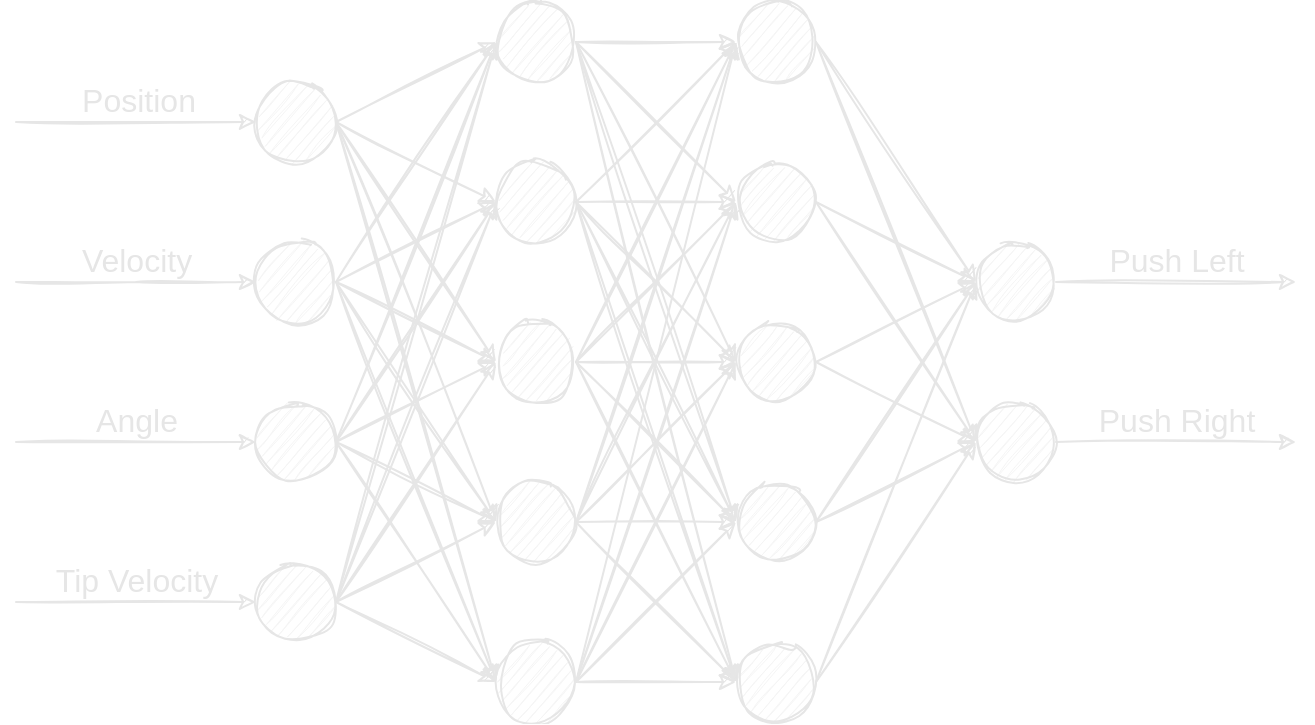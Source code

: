 <mxfile version="19.0.3" type="device"><diagram id="-O2YmemmvLklcGpGhLtQ" name="Seite-1"><mxGraphModel dx="1178" dy="700" grid="1" gridSize="10" guides="1" tooltips="1" connect="1" arrows="1" fold="1" page="1" pageScale="1" pageWidth="827" pageHeight="1169" math="0" shadow="0"><root><mxCell id="0"/><mxCell id="1" parent="0"/><mxCell id="XwTiW0DD421_kTP4LVs3-29" style="rounded=0;orthogonalLoop=1;jettySize=auto;html=1;exitX=1;exitY=0.5;exitDx=0;exitDy=0;entryX=0;entryY=0.5;entryDx=0;entryDy=0;fontSize=16;horizontal=1;labelBackgroundColor=none;fontColor=#E6E6E6;fillColor=#f5f5f5;strokeColor=#E6E6E6;sketch=1;" edge="1" parent="1" source="XwTiW0DD421_kTP4LVs3-1" target="XwTiW0DD421_kTP4LVs3-17"><mxGeometry relative="1" as="geometry"/></mxCell><mxCell id="XwTiW0DD421_kTP4LVs3-30" style="edgeStyle=none;rounded=0;orthogonalLoop=1;jettySize=auto;html=1;exitX=1;exitY=0.5;exitDx=0;exitDy=0;entryX=0;entryY=0.5;entryDx=0;entryDy=0;fontSize=16;horizontal=1;labelBackgroundColor=none;fontColor=#E6E6E6;fillColor=#f5f5f5;strokeColor=#E6E6E6;sketch=1;" edge="1" parent="1" source="XwTiW0DD421_kTP4LVs3-1" target="XwTiW0DD421_kTP4LVs3-18"><mxGeometry relative="1" as="geometry"/></mxCell><mxCell id="XwTiW0DD421_kTP4LVs3-31" style="edgeStyle=none;rounded=0;orthogonalLoop=1;jettySize=auto;html=1;exitX=1;exitY=0.5;exitDx=0;exitDy=0;entryX=0;entryY=0.5;entryDx=0;entryDy=0;fontSize=16;horizontal=1;labelBackgroundColor=none;fontColor=#E6E6E6;fillColor=#f5f5f5;strokeColor=#E6E6E6;sketch=1;" edge="1" parent="1" source="XwTiW0DD421_kTP4LVs3-1" target="XwTiW0DD421_kTP4LVs3-19"><mxGeometry relative="1" as="geometry"/></mxCell><mxCell id="XwTiW0DD421_kTP4LVs3-33" style="edgeStyle=none;rounded=0;orthogonalLoop=1;jettySize=auto;html=1;exitX=1;exitY=0.5;exitDx=0;exitDy=0;entryX=0;entryY=0.5;entryDx=0;entryDy=0;fontSize=16;horizontal=1;labelBackgroundColor=none;fontColor=#E6E6E6;fillColor=#f5f5f5;strokeColor=#E6E6E6;sketch=1;" edge="1" parent="1" source="XwTiW0DD421_kTP4LVs3-1" target="XwTiW0DD421_kTP4LVs3-20"><mxGeometry relative="1" as="geometry"/></mxCell><mxCell id="XwTiW0DD421_kTP4LVs3-34" style="edgeStyle=none;rounded=0;orthogonalLoop=1;jettySize=auto;html=1;exitX=1;exitY=0.5;exitDx=0;exitDy=0;entryX=0;entryY=0.5;entryDx=0;entryDy=0;fontSize=16;horizontal=1;labelBackgroundColor=none;fontColor=#E6E6E6;fillColor=#f5f5f5;strokeColor=#E6E6E6;sketch=1;" edge="1" parent="1" source="XwTiW0DD421_kTP4LVs3-1" target="XwTiW0DD421_kTP4LVs3-21"><mxGeometry relative="1" as="geometry"/></mxCell><mxCell id="XwTiW0DD421_kTP4LVs3-1" value="" style="ellipse;whiteSpace=wrap;html=1;fontSize=16;horizontal=1;labelBackgroundColor=none;fontColor=#333333;fillColor=#f5f5f5;strokeColor=#E6E6E6;sketch=1;" vertex="1" parent="1"><mxGeometry x="160" y="420" width="40" height="40" as="geometry"/></mxCell><mxCell id="XwTiW0DD421_kTP4LVs3-35" style="edgeStyle=none;rounded=0;orthogonalLoop=1;jettySize=auto;html=1;exitX=1;exitY=0.5;exitDx=0;exitDy=0;entryX=0;entryY=0.5;entryDx=0;entryDy=0;fontSize=16;horizontal=1;labelBackgroundColor=none;fontColor=#E6E6E6;fillColor=#f5f5f5;strokeColor=#E6E6E6;sketch=1;" edge="1" parent="1" source="XwTiW0DD421_kTP4LVs3-2" target="XwTiW0DD421_kTP4LVs3-17"><mxGeometry relative="1" as="geometry"/></mxCell><mxCell id="XwTiW0DD421_kTP4LVs3-36" style="edgeStyle=none;rounded=0;orthogonalLoop=1;jettySize=auto;html=1;exitX=1;exitY=0.5;exitDx=0;exitDy=0;entryX=0;entryY=0.5;entryDx=0;entryDy=0;fontSize=16;horizontal=1;labelBackgroundColor=none;fontColor=#E6E6E6;fillColor=#f5f5f5;strokeColor=#E6E6E6;sketch=1;" edge="1" parent="1" source="XwTiW0DD421_kTP4LVs3-2" target="XwTiW0DD421_kTP4LVs3-18"><mxGeometry relative="1" as="geometry"/></mxCell><mxCell id="XwTiW0DD421_kTP4LVs3-37" style="edgeStyle=none;rounded=0;orthogonalLoop=1;jettySize=auto;html=1;exitX=1;exitY=0.5;exitDx=0;exitDy=0;entryX=0;entryY=0.5;entryDx=0;entryDy=0;fontSize=16;horizontal=1;labelBackgroundColor=none;fontColor=#E6E6E6;fillColor=#f5f5f5;strokeColor=#E6E6E6;sketch=1;" edge="1" parent="1" source="XwTiW0DD421_kTP4LVs3-2" target="XwTiW0DD421_kTP4LVs3-19"><mxGeometry relative="1" as="geometry"/></mxCell><mxCell id="XwTiW0DD421_kTP4LVs3-38" style="edgeStyle=none;rounded=0;orthogonalLoop=1;jettySize=auto;html=1;exitX=1;exitY=0.5;exitDx=0;exitDy=0;entryX=0;entryY=0.5;entryDx=0;entryDy=0;fontSize=16;horizontal=1;labelBackgroundColor=none;fontColor=#E6E6E6;fillColor=#f5f5f5;strokeColor=#E6E6E6;sketch=1;" edge="1" parent="1" source="XwTiW0DD421_kTP4LVs3-2" target="XwTiW0DD421_kTP4LVs3-20"><mxGeometry relative="1" as="geometry"/></mxCell><mxCell id="XwTiW0DD421_kTP4LVs3-39" style="edgeStyle=none;rounded=0;orthogonalLoop=1;jettySize=auto;html=1;exitX=1;exitY=0.5;exitDx=0;exitDy=0;entryX=0;entryY=0.5;entryDx=0;entryDy=0;fontSize=16;horizontal=1;labelBackgroundColor=none;fontColor=#E6E6E6;fillColor=#f5f5f5;strokeColor=#E6E6E6;sketch=1;" edge="1" parent="1" source="XwTiW0DD421_kTP4LVs3-2" target="XwTiW0DD421_kTP4LVs3-21"><mxGeometry relative="1" as="geometry"/></mxCell><mxCell id="XwTiW0DD421_kTP4LVs3-2" value="" style="ellipse;whiteSpace=wrap;html=1;fontSize=16;horizontal=1;labelBackgroundColor=none;fontColor=#333333;fillColor=#f5f5f5;strokeColor=#E6E6E6;sketch=1;" vertex="1" parent="1"><mxGeometry x="160" y="500" width="40" height="40" as="geometry"/></mxCell><mxCell id="XwTiW0DD421_kTP4LVs3-40" style="edgeStyle=none;rounded=0;orthogonalLoop=1;jettySize=auto;html=1;exitX=1;exitY=0.5;exitDx=0;exitDy=0;entryX=0;entryY=0.5;entryDx=0;entryDy=0;fontSize=16;horizontal=1;labelBackgroundColor=none;fontColor=#E6E6E6;fillColor=#f5f5f5;strokeColor=#E6E6E6;sketch=1;" edge="1" parent="1" source="XwTiW0DD421_kTP4LVs3-3" target="XwTiW0DD421_kTP4LVs3-21"><mxGeometry relative="1" as="geometry"/></mxCell><mxCell id="XwTiW0DD421_kTP4LVs3-41" style="edgeStyle=none;rounded=0;orthogonalLoop=1;jettySize=auto;html=1;exitX=1;exitY=0.5;exitDx=0;exitDy=0;entryX=0;entryY=0.5;entryDx=0;entryDy=0;fontSize=16;horizontal=1;labelBackgroundColor=none;fontColor=#E6E6E6;fillColor=#f5f5f5;strokeColor=#E6E6E6;sketch=1;" edge="1" parent="1" source="XwTiW0DD421_kTP4LVs3-3" target="XwTiW0DD421_kTP4LVs3-20"><mxGeometry relative="1" as="geometry"/></mxCell><mxCell id="XwTiW0DD421_kTP4LVs3-42" style="edgeStyle=none;rounded=0;orthogonalLoop=1;jettySize=auto;html=1;exitX=1;exitY=0.5;exitDx=0;exitDy=0;entryX=0;entryY=0.5;entryDx=0;entryDy=0;fontSize=16;horizontal=1;labelBackgroundColor=none;fontColor=#E6E6E6;fillColor=#f5f5f5;strokeColor=#E6E6E6;sketch=1;" edge="1" parent="1" source="XwTiW0DD421_kTP4LVs3-3" target="XwTiW0DD421_kTP4LVs3-19"><mxGeometry relative="1" as="geometry"/></mxCell><mxCell id="XwTiW0DD421_kTP4LVs3-43" style="edgeStyle=none;rounded=0;orthogonalLoop=1;jettySize=auto;html=1;exitX=1;exitY=0.5;exitDx=0;exitDy=0;entryX=0;entryY=0.5;entryDx=0;entryDy=0;fontSize=16;horizontal=1;labelBackgroundColor=none;fontColor=#E6E6E6;fillColor=#f5f5f5;strokeColor=#E6E6E6;sketch=1;" edge="1" parent="1" source="XwTiW0DD421_kTP4LVs3-3" target="XwTiW0DD421_kTP4LVs3-18"><mxGeometry relative="1" as="geometry"/></mxCell><mxCell id="XwTiW0DD421_kTP4LVs3-44" style="edgeStyle=none;rounded=0;orthogonalLoop=1;jettySize=auto;html=1;exitX=1;exitY=0.5;exitDx=0;exitDy=0;entryX=0;entryY=0.5;entryDx=0;entryDy=0;fontSize=16;horizontal=1;labelBackgroundColor=none;fontColor=#E6E6E6;fillColor=#f5f5f5;strokeColor=#E6E6E6;sketch=1;" edge="1" parent="1" source="XwTiW0DD421_kTP4LVs3-3" target="XwTiW0DD421_kTP4LVs3-17"><mxGeometry relative="1" as="geometry"/></mxCell><mxCell id="XwTiW0DD421_kTP4LVs3-3" value="" style="ellipse;whiteSpace=wrap;html=1;fontSize=16;horizontal=1;labelBackgroundColor=none;fontColor=#333333;fillColor=#f5f5f5;strokeColor=#E6E6E6;sketch=1;" vertex="1" parent="1"><mxGeometry x="160" y="580" width="40" height="40" as="geometry"/></mxCell><mxCell id="XwTiW0DD421_kTP4LVs3-45" style="edgeStyle=none;rounded=0;orthogonalLoop=1;jettySize=auto;html=1;exitX=1;exitY=0.5;exitDx=0;exitDy=0;entryX=0;entryY=0.5;entryDx=0;entryDy=0;fontSize=16;horizontal=1;labelBackgroundColor=none;fontColor=#E6E6E6;fillColor=#f5f5f5;strokeColor=#E6E6E6;sketch=1;" edge="1" parent="1" source="XwTiW0DD421_kTP4LVs3-4" target="XwTiW0DD421_kTP4LVs3-21"><mxGeometry relative="1" as="geometry"/></mxCell><mxCell id="XwTiW0DD421_kTP4LVs3-46" style="edgeStyle=none;rounded=0;orthogonalLoop=1;jettySize=auto;html=1;exitX=1;exitY=0.5;exitDx=0;exitDy=0;entryX=0;entryY=0.5;entryDx=0;entryDy=0;fontSize=16;horizontal=1;labelBackgroundColor=none;fontColor=#E6E6E6;fillColor=#f5f5f5;strokeColor=#E6E6E6;sketch=1;" edge="1" parent="1" source="XwTiW0DD421_kTP4LVs3-4" target="XwTiW0DD421_kTP4LVs3-20"><mxGeometry relative="1" as="geometry"/></mxCell><mxCell id="XwTiW0DD421_kTP4LVs3-47" style="edgeStyle=none;rounded=0;orthogonalLoop=1;jettySize=auto;html=1;exitX=1;exitY=0.5;exitDx=0;exitDy=0;entryX=0;entryY=0.5;entryDx=0;entryDy=0;fontSize=16;horizontal=1;labelBackgroundColor=none;fontColor=#E6E6E6;fillColor=#f5f5f5;strokeColor=#E6E6E6;sketch=1;" edge="1" parent="1" source="XwTiW0DD421_kTP4LVs3-4" target="XwTiW0DD421_kTP4LVs3-19"><mxGeometry relative="1" as="geometry"/></mxCell><mxCell id="XwTiW0DD421_kTP4LVs3-48" style="edgeStyle=none;rounded=0;orthogonalLoop=1;jettySize=auto;html=1;exitX=1;exitY=0.5;exitDx=0;exitDy=0;entryX=0;entryY=0.5;entryDx=0;entryDy=0;fontSize=16;horizontal=1;labelBackgroundColor=none;fontColor=#E6E6E6;fillColor=#f5f5f5;strokeColor=#E6E6E6;sketch=1;" edge="1" parent="1" source="XwTiW0DD421_kTP4LVs3-4" target="XwTiW0DD421_kTP4LVs3-18"><mxGeometry relative="1" as="geometry"/></mxCell><mxCell id="XwTiW0DD421_kTP4LVs3-49" style="edgeStyle=none;rounded=0;orthogonalLoop=1;jettySize=auto;html=1;exitX=1;exitY=0.5;exitDx=0;exitDy=0;entryX=0;entryY=0.5;entryDx=0;entryDy=0;fontSize=16;horizontal=1;labelBackgroundColor=none;fontColor=#E6E6E6;fillColor=#f5f5f5;strokeColor=#E6E6E6;sketch=1;" edge="1" parent="1" source="XwTiW0DD421_kTP4LVs3-4" target="XwTiW0DD421_kTP4LVs3-17"><mxGeometry relative="1" as="geometry"/></mxCell><mxCell id="XwTiW0DD421_kTP4LVs3-4" value="" style="ellipse;whiteSpace=wrap;html=1;fontSize=16;horizontal=1;labelBackgroundColor=none;fontColor=#333333;fillColor=#f5f5f5;strokeColor=#E6E6E6;sketch=1;" vertex="1" parent="1"><mxGeometry x="160" y="660" width="40" height="40" as="geometry"/></mxCell><mxCell id="XwTiW0DD421_kTP4LVs3-50" style="edgeStyle=none;rounded=0;orthogonalLoop=1;jettySize=auto;html=1;exitX=1;exitY=0.5;exitDx=0;exitDy=0;entryX=0;entryY=0.5;entryDx=0;entryDy=0;fontSize=16;horizontal=1;labelBackgroundColor=none;fontColor=#E6E6E6;fillColor=#f5f5f5;strokeColor=#E6E6E6;sketch=1;" edge="1" parent="1" source="XwTiW0DD421_kTP4LVs3-17" target="XwTiW0DD421_kTP4LVs3-22"><mxGeometry relative="1" as="geometry"/></mxCell><mxCell id="XwTiW0DD421_kTP4LVs3-51" style="edgeStyle=none;rounded=0;orthogonalLoop=1;jettySize=auto;html=1;exitX=1;exitY=0.5;exitDx=0;exitDy=0;entryX=0;entryY=0.5;entryDx=0;entryDy=0;fontSize=16;horizontal=1;labelBackgroundColor=none;fontColor=#E6E6E6;fillColor=#f5f5f5;strokeColor=#E6E6E6;sketch=1;" edge="1" parent="1" source="XwTiW0DD421_kTP4LVs3-17" target="XwTiW0DD421_kTP4LVs3-23"><mxGeometry relative="1" as="geometry"/></mxCell><mxCell id="XwTiW0DD421_kTP4LVs3-52" style="edgeStyle=none;rounded=0;orthogonalLoop=1;jettySize=auto;html=1;exitX=1;exitY=0.5;exitDx=0;exitDy=0;entryX=0;entryY=0.5;entryDx=0;entryDy=0;fontSize=16;horizontal=1;labelBackgroundColor=none;fontColor=#E6E6E6;fillColor=#f5f5f5;strokeColor=#E6E6E6;sketch=1;" edge="1" parent="1" source="XwTiW0DD421_kTP4LVs3-17" target="XwTiW0DD421_kTP4LVs3-24"><mxGeometry relative="1" as="geometry"/></mxCell><mxCell id="XwTiW0DD421_kTP4LVs3-53" style="edgeStyle=none;rounded=0;orthogonalLoop=1;jettySize=auto;html=1;exitX=1;exitY=0.5;exitDx=0;exitDy=0;entryX=0;entryY=0.5;entryDx=0;entryDy=0;fontSize=16;horizontal=1;labelBackgroundColor=none;fontColor=#E6E6E6;fillColor=#f5f5f5;strokeColor=#E6E6E6;sketch=1;" edge="1" parent="1" source="XwTiW0DD421_kTP4LVs3-17" target="XwTiW0DD421_kTP4LVs3-25"><mxGeometry relative="1" as="geometry"/></mxCell><mxCell id="XwTiW0DD421_kTP4LVs3-54" style="edgeStyle=none;rounded=0;orthogonalLoop=1;jettySize=auto;html=1;exitX=1;exitY=0.5;exitDx=0;exitDy=0;entryX=0;entryY=0.5;entryDx=0;entryDy=0;fontSize=16;horizontal=1;labelBackgroundColor=none;fontColor=#E6E6E6;fillColor=#f5f5f5;strokeColor=#E6E6E6;sketch=1;" edge="1" parent="1" source="XwTiW0DD421_kTP4LVs3-17" target="XwTiW0DD421_kTP4LVs3-26"><mxGeometry relative="1" as="geometry"/></mxCell><mxCell id="XwTiW0DD421_kTP4LVs3-17" value="" style="ellipse;whiteSpace=wrap;html=1;fontSize=16;horizontal=1;labelBackgroundColor=none;fontColor=#333333;fillColor=#f5f5f5;strokeColor=#E6E6E6;sketch=1;" vertex="1" parent="1"><mxGeometry x="280" y="380" width="40" height="40" as="geometry"/></mxCell><mxCell id="XwTiW0DD421_kTP4LVs3-55" style="edgeStyle=none;rounded=0;orthogonalLoop=1;jettySize=auto;html=1;exitX=1;exitY=0.5;exitDx=0;exitDy=0;entryX=0;entryY=0.5;entryDx=0;entryDy=0;fontSize=16;horizontal=1;labelBackgroundColor=none;fontColor=#E6E6E6;fillColor=#f5f5f5;strokeColor=#E6E6E6;sketch=1;" edge="1" parent="1" source="XwTiW0DD421_kTP4LVs3-18" target="XwTiW0DD421_kTP4LVs3-22"><mxGeometry relative="1" as="geometry"/></mxCell><mxCell id="XwTiW0DD421_kTP4LVs3-59" style="edgeStyle=none;rounded=0;orthogonalLoop=1;jettySize=auto;html=1;exitX=1;exitY=0.5;exitDx=0;exitDy=0;entryX=0;entryY=0.5;entryDx=0;entryDy=0;fontSize=16;horizontal=1;labelBackgroundColor=none;fontColor=#E6E6E6;fillColor=#f5f5f5;strokeColor=#E6E6E6;sketch=1;" edge="1" parent="1" source="XwTiW0DD421_kTP4LVs3-18" target="XwTiW0DD421_kTP4LVs3-23"><mxGeometry relative="1" as="geometry"/></mxCell><mxCell id="XwTiW0DD421_kTP4LVs3-60" style="edgeStyle=none;rounded=0;orthogonalLoop=1;jettySize=auto;html=1;exitX=1;exitY=0.5;exitDx=0;exitDy=0;entryX=0;entryY=0.5;entryDx=0;entryDy=0;fontSize=16;horizontal=1;labelBackgroundColor=none;fontColor=#E6E6E6;fillColor=#f5f5f5;strokeColor=#E6E6E6;sketch=1;" edge="1" parent="1" source="XwTiW0DD421_kTP4LVs3-18" target="XwTiW0DD421_kTP4LVs3-24"><mxGeometry relative="1" as="geometry"/></mxCell><mxCell id="XwTiW0DD421_kTP4LVs3-61" style="edgeStyle=none;rounded=0;orthogonalLoop=1;jettySize=auto;html=1;exitX=1;exitY=0.5;exitDx=0;exitDy=0;entryX=0;entryY=0.5;entryDx=0;entryDy=0;fontSize=16;horizontal=1;labelBackgroundColor=none;fontColor=#E6E6E6;fillColor=#f5f5f5;strokeColor=#E6E6E6;sketch=1;" edge="1" parent="1" source="XwTiW0DD421_kTP4LVs3-18" target="XwTiW0DD421_kTP4LVs3-25"><mxGeometry relative="1" as="geometry"/></mxCell><mxCell id="XwTiW0DD421_kTP4LVs3-62" style="edgeStyle=none;rounded=0;orthogonalLoop=1;jettySize=auto;html=1;exitX=1;exitY=0.5;exitDx=0;exitDy=0;entryX=0;entryY=0.5;entryDx=0;entryDy=0;fontSize=16;horizontal=1;labelBackgroundColor=none;fontColor=#E6E6E6;fillColor=#f5f5f5;strokeColor=#E6E6E6;sketch=1;" edge="1" parent="1" source="XwTiW0DD421_kTP4LVs3-18" target="XwTiW0DD421_kTP4LVs3-26"><mxGeometry relative="1" as="geometry"><mxPoint x="380" y="720" as="targetPoint"/></mxGeometry></mxCell><mxCell id="XwTiW0DD421_kTP4LVs3-18" value="" style="ellipse;whiteSpace=wrap;html=1;fontSize=16;horizontal=1;labelBackgroundColor=none;fontColor=#333333;fillColor=#f5f5f5;strokeColor=#E6E6E6;sketch=1;" vertex="1" parent="1"><mxGeometry x="280" y="460" width="40" height="40" as="geometry"/></mxCell><mxCell id="XwTiW0DD421_kTP4LVs3-56" style="edgeStyle=none;rounded=0;orthogonalLoop=1;jettySize=auto;html=1;exitX=1;exitY=0.5;exitDx=0;exitDy=0;entryX=0;entryY=0.5;entryDx=0;entryDy=0;fontSize=16;horizontal=1;labelBackgroundColor=none;fontColor=#E6E6E6;fillColor=#f5f5f5;strokeColor=#E6E6E6;sketch=1;" edge="1" parent="1" source="XwTiW0DD421_kTP4LVs3-19" target="XwTiW0DD421_kTP4LVs3-22"><mxGeometry relative="1" as="geometry"/></mxCell><mxCell id="XwTiW0DD421_kTP4LVs3-63" style="edgeStyle=none;rounded=0;orthogonalLoop=1;jettySize=auto;html=1;exitX=1;exitY=0.5;exitDx=0;exitDy=0;entryX=0;entryY=0.5;entryDx=0;entryDy=0;fontSize=16;horizontal=1;labelBackgroundColor=none;fontColor=#E6E6E6;fillColor=#f5f5f5;strokeColor=#E6E6E6;sketch=1;" edge="1" parent="1" source="XwTiW0DD421_kTP4LVs3-19" target="XwTiW0DD421_kTP4LVs3-23"><mxGeometry relative="1" as="geometry"/></mxCell><mxCell id="XwTiW0DD421_kTP4LVs3-64" style="edgeStyle=none;rounded=0;orthogonalLoop=1;jettySize=auto;html=1;exitX=1;exitY=0.5;exitDx=0;exitDy=0;entryX=0;entryY=0.5;entryDx=0;entryDy=0;fontSize=16;horizontal=1;labelBackgroundColor=none;fontColor=#E6E6E6;fillColor=#f5f5f5;strokeColor=#E6E6E6;sketch=1;" edge="1" parent="1" source="XwTiW0DD421_kTP4LVs3-19" target="XwTiW0DD421_kTP4LVs3-24"><mxGeometry relative="1" as="geometry"/></mxCell><mxCell id="XwTiW0DD421_kTP4LVs3-65" style="edgeStyle=none;rounded=0;orthogonalLoop=1;jettySize=auto;html=1;exitX=1;exitY=0.5;exitDx=0;exitDy=0;entryX=0;entryY=0.5;entryDx=0;entryDy=0;fontSize=16;horizontal=1;labelBackgroundColor=none;fontColor=#E6E6E6;fillColor=#f5f5f5;strokeColor=#E6E6E6;sketch=1;" edge="1" parent="1" source="XwTiW0DD421_kTP4LVs3-19" target="XwTiW0DD421_kTP4LVs3-25"><mxGeometry relative="1" as="geometry"/></mxCell><mxCell id="XwTiW0DD421_kTP4LVs3-66" style="edgeStyle=none;rounded=0;orthogonalLoop=1;jettySize=auto;html=1;exitX=1;exitY=0.5;exitDx=0;exitDy=0;entryX=0;entryY=0.5;entryDx=0;entryDy=0;fontSize=16;horizontal=1;labelBackgroundColor=none;fontColor=#E6E6E6;fillColor=#f5f5f5;strokeColor=#E6E6E6;sketch=1;" edge="1" parent="1" source="XwTiW0DD421_kTP4LVs3-19" target="XwTiW0DD421_kTP4LVs3-26"><mxGeometry relative="1" as="geometry"/></mxCell><mxCell id="XwTiW0DD421_kTP4LVs3-19" value="" style="ellipse;whiteSpace=wrap;html=1;fontSize=16;horizontal=1;labelBackgroundColor=none;fontColor=#333333;fillColor=#f5f5f5;strokeColor=#E6E6E6;sketch=1;" vertex="1" parent="1"><mxGeometry x="280" y="540" width="40" height="40" as="geometry"/></mxCell><mxCell id="XwTiW0DD421_kTP4LVs3-57" style="edgeStyle=none;rounded=0;orthogonalLoop=1;jettySize=auto;html=1;exitX=1;exitY=0.5;exitDx=0;exitDy=0;entryX=0;entryY=0.5;entryDx=0;entryDy=0;fontSize=16;horizontal=1;labelBackgroundColor=none;fontColor=#E6E6E6;fillColor=#f5f5f5;strokeColor=#E6E6E6;sketch=1;" edge="1" parent="1" source="XwTiW0DD421_kTP4LVs3-20" target="XwTiW0DD421_kTP4LVs3-22"><mxGeometry relative="1" as="geometry"><mxPoint x="370" y="410" as="targetPoint"/></mxGeometry></mxCell><mxCell id="XwTiW0DD421_kTP4LVs3-67" style="edgeStyle=none;rounded=0;orthogonalLoop=1;jettySize=auto;html=1;exitX=1;exitY=0.5;exitDx=0;exitDy=0;entryX=0;entryY=0.5;entryDx=0;entryDy=0;fontSize=16;horizontal=1;labelBackgroundColor=none;fontColor=#E6E6E6;fillColor=#f5f5f5;strokeColor=#E6E6E6;sketch=1;" edge="1" parent="1" source="XwTiW0DD421_kTP4LVs3-20" target="XwTiW0DD421_kTP4LVs3-23"><mxGeometry relative="1" as="geometry"/></mxCell><mxCell id="XwTiW0DD421_kTP4LVs3-68" style="edgeStyle=none;rounded=0;orthogonalLoop=1;jettySize=auto;html=1;exitX=1;exitY=0.5;exitDx=0;exitDy=0;entryX=0;entryY=0.5;entryDx=0;entryDy=0;fontSize=16;horizontal=1;labelBackgroundColor=none;fontColor=#E6E6E6;fillColor=#f5f5f5;strokeColor=#E6E6E6;sketch=1;" edge="1" parent="1" source="XwTiW0DD421_kTP4LVs3-20" target="XwTiW0DD421_kTP4LVs3-24"><mxGeometry relative="1" as="geometry"/></mxCell><mxCell id="XwTiW0DD421_kTP4LVs3-69" style="edgeStyle=none;rounded=0;orthogonalLoop=1;jettySize=auto;html=1;exitX=1;exitY=0.5;exitDx=0;exitDy=0;entryX=0;entryY=0.5;entryDx=0;entryDy=0;fontSize=16;horizontal=1;labelBackgroundColor=none;fontColor=#E6E6E6;fillColor=#f5f5f5;strokeColor=#E6E6E6;sketch=1;" edge="1" parent="1" source="XwTiW0DD421_kTP4LVs3-20" target="XwTiW0DD421_kTP4LVs3-25"><mxGeometry relative="1" as="geometry"/></mxCell><mxCell id="XwTiW0DD421_kTP4LVs3-70" style="edgeStyle=none;rounded=0;orthogonalLoop=1;jettySize=auto;html=1;exitX=1;exitY=0.5;exitDx=0;exitDy=0;entryX=0;entryY=0.5;entryDx=0;entryDy=0;fontSize=16;horizontal=1;labelBackgroundColor=none;fontColor=#E6E6E6;fillColor=#f5f5f5;strokeColor=#E6E6E6;sketch=1;" edge="1" parent="1" source="XwTiW0DD421_kTP4LVs3-20" target="XwTiW0DD421_kTP4LVs3-26"><mxGeometry relative="1" as="geometry"/></mxCell><mxCell id="XwTiW0DD421_kTP4LVs3-20" value="" style="ellipse;whiteSpace=wrap;html=1;fontSize=16;horizontal=1;labelBackgroundColor=none;fontColor=#333333;fillColor=#f5f5f5;strokeColor=#E6E6E6;sketch=1;" vertex="1" parent="1"><mxGeometry x="280" y="620" width="40" height="40" as="geometry"/></mxCell><mxCell id="XwTiW0DD421_kTP4LVs3-58" style="edgeStyle=none;rounded=0;orthogonalLoop=1;jettySize=auto;html=1;exitX=1;exitY=0.5;exitDx=0;exitDy=0;entryX=0;entryY=0.5;entryDx=0;entryDy=0;fontSize=16;horizontal=1;labelBackgroundColor=none;fontColor=#E6E6E6;fillColor=#f5f5f5;strokeColor=#E6E6E6;sketch=1;" edge="1" parent="1" source="XwTiW0DD421_kTP4LVs3-21" target="XwTiW0DD421_kTP4LVs3-22"><mxGeometry relative="1" as="geometry"><mxPoint x="420" y="440" as="targetPoint"/></mxGeometry></mxCell><mxCell id="XwTiW0DD421_kTP4LVs3-71" style="edgeStyle=none;rounded=0;orthogonalLoop=1;jettySize=auto;html=1;exitX=1;exitY=0.5;exitDx=0;exitDy=0;entryX=0;entryY=0.5;entryDx=0;entryDy=0;fontSize=16;horizontal=1;labelBackgroundColor=none;fontColor=#E6E6E6;fillColor=#f5f5f5;strokeColor=#E6E6E6;sketch=1;" edge="1" parent="1" source="XwTiW0DD421_kTP4LVs3-21" target="XwTiW0DD421_kTP4LVs3-26"><mxGeometry relative="1" as="geometry"/></mxCell><mxCell id="XwTiW0DD421_kTP4LVs3-72" style="edgeStyle=none;rounded=0;orthogonalLoop=1;jettySize=auto;html=1;exitX=1;exitY=0.5;exitDx=0;exitDy=0;entryX=0;entryY=0.5;entryDx=0;entryDy=0;fontSize=16;horizontal=1;labelBackgroundColor=none;fontColor=#E6E6E6;fillColor=#f5f5f5;strokeColor=#E6E6E6;sketch=1;" edge="1" parent="1" source="XwTiW0DD421_kTP4LVs3-21" target="XwTiW0DD421_kTP4LVs3-25"><mxGeometry relative="1" as="geometry"/></mxCell><mxCell id="XwTiW0DD421_kTP4LVs3-73" style="edgeStyle=none;rounded=0;orthogonalLoop=1;jettySize=auto;html=1;exitX=1;exitY=0.5;exitDx=0;exitDy=0;entryX=0;entryY=0.5;entryDx=0;entryDy=0;fontSize=16;horizontal=1;labelBackgroundColor=none;fontColor=#E6E6E6;fillColor=#f5f5f5;strokeColor=#E6E6E6;sketch=1;" edge="1" parent="1" source="XwTiW0DD421_kTP4LVs3-21" target="XwTiW0DD421_kTP4LVs3-24"><mxGeometry relative="1" as="geometry"/></mxCell><mxCell id="XwTiW0DD421_kTP4LVs3-74" style="edgeStyle=none;rounded=0;orthogonalLoop=1;jettySize=auto;html=1;exitX=1;exitY=0.5;exitDx=0;exitDy=0;entryX=0;entryY=0.5;entryDx=0;entryDy=0;fontSize=16;horizontal=1;labelBackgroundColor=none;fontColor=#E6E6E6;fillColor=#f5f5f5;strokeColor=#E6E6E6;sketch=1;" edge="1" parent="1" source="XwTiW0DD421_kTP4LVs3-21" target="XwTiW0DD421_kTP4LVs3-23"><mxGeometry relative="1" as="geometry"/></mxCell><mxCell id="XwTiW0DD421_kTP4LVs3-21" value="" style="ellipse;whiteSpace=wrap;html=1;fontSize=16;horizontal=1;labelBackgroundColor=none;fontColor=#333333;fillColor=#f5f5f5;strokeColor=#E6E6E6;sketch=1;" vertex="1" parent="1"><mxGeometry x="280" y="700" width="40" height="40" as="geometry"/></mxCell><mxCell id="XwTiW0DD421_kTP4LVs3-82" style="edgeStyle=none;rounded=0;orthogonalLoop=1;jettySize=auto;html=1;exitX=1;exitY=0.5;exitDx=0;exitDy=0;entryX=0;entryY=0.5;entryDx=0;entryDy=0;fontSize=16;horizontal=1;labelBackgroundColor=none;fontColor=#E6E6E6;fillColor=#f5f5f5;strokeColor=#E6E6E6;sketch=1;" edge="1" parent="1" source="XwTiW0DD421_kTP4LVs3-22" target="XwTiW0DD421_kTP4LVs3-27"><mxGeometry relative="1" as="geometry"/></mxCell><mxCell id="XwTiW0DD421_kTP4LVs3-84" style="edgeStyle=none;rounded=0;orthogonalLoop=1;jettySize=auto;html=1;exitX=1;exitY=0.5;exitDx=0;exitDy=0;entryX=0;entryY=0.5;entryDx=0;entryDy=0;fontSize=16;horizontal=1;labelBackgroundColor=none;fontColor=#E6E6E6;fillColor=#f5f5f5;strokeColor=#E6E6E6;sketch=1;" edge="1" parent="1" source="XwTiW0DD421_kTP4LVs3-22" target="XwTiW0DD421_kTP4LVs3-28"><mxGeometry relative="1" as="geometry"/></mxCell><mxCell id="XwTiW0DD421_kTP4LVs3-22" value="" style="ellipse;whiteSpace=wrap;html=1;fontSize=16;horizontal=1;labelBackgroundColor=none;fontColor=#333333;fillColor=#f5f5f5;strokeColor=#E6E6E6;sketch=1;" vertex="1" parent="1"><mxGeometry x="400" y="380" width="40" height="40" as="geometry"/></mxCell><mxCell id="XwTiW0DD421_kTP4LVs3-81" style="edgeStyle=none;rounded=0;orthogonalLoop=1;jettySize=auto;html=1;exitX=1;exitY=0.5;exitDx=0;exitDy=0;entryX=0;entryY=0.5;entryDx=0;entryDy=0;fontSize=16;horizontal=1;labelBackgroundColor=none;fontColor=#E6E6E6;fillColor=#f5f5f5;strokeColor=#E6E6E6;sketch=1;" edge="1" parent="1" source="XwTiW0DD421_kTP4LVs3-23" target="XwTiW0DD421_kTP4LVs3-27"><mxGeometry relative="1" as="geometry"><mxPoint x="490" y="490" as="targetPoint"/></mxGeometry></mxCell><mxCell id="XwTiW0DD421_kTP4LVs3-83" style="edgeStyle=none;rounded=0;orthogonalLoop=1;jettySize=auto;html=1;exitX=1;exitY=0.5;exitDx=0;exitDy=0;entryX=0;entryY=0.5;entryDx=0;entryDy=0;fontSize=16;horizontal=1;labelBackgroundColor=none;fontColor=#E6E6E6;fillColor=#f5f5f5;strokeColor=#E6E6E6;sketch=1;" edge="1" parent="1" source="XwTiW0DD421_kTP4LVs3-23" target="XwTiW0DD421_kTP4LVs3-28"><mxGeometry relative="1" as="geometry"/></mxCell><mxCell id="XwTiW0DD421_kTP4LVs3-23" value="" style="ellipse;whiteSpace=wrap;html=1;fontSize=16;horizontal=1;labelBackgroundColor=none;fontColor=#333333;fillColor=#f5f5f5;strokeColor=#E6E6E6;sketch=1;" vertex="1" parent="1"><mxGeometry x="400" y="460" width="40" height="40" as="geometry"/></mxCell><mxCell id="XwTiW0DD421_kTP4LVs3-79" style="edgeStyle=none;rounded=0;orthogonalLoop=1;jettySize=auto;html=1;exitX=1;exitY=0.5;exitDx=0;exitDy=0;entryX=0;entryY=0.5;entryDx=0;entryDy=0;fontSize=16;horizontal=1;labelBackgroundColor=none;fontColor=#E6E6E6;fillColor=#f5f5f5;strokeColor=#E6E6E6;sketch=1;" edge="1" parent="1" source="XwTiW0DD421_kTP4LVs3-24" target="XwTiW0DD421_kTP4LVs3-28"><mxGeometry relative="1" as="geometry"/></mxCell><mxCell id="XwTiW0DD421_kTP4LVs3-80" style="edgeStyle=none;rounded=0;orthogonalLoop=1;jettySize=auto;html=1;exitX=1;exitY=0.5;exitDx=0;exitDy=0;entryX=0;entryY=0.5;entryDx=0;entryDy=0;fontSize=16;horizontal=1;labelBackgroundColor=none;fontColor=#E6E6E6;fillColor=#f5f5f5;strokeColor=#E6E6E6;sketch=1;" edge="1" parent="1" source="XwTiW0DD421_kTP4LVs3-24" target="XwTiW0DD421_kTP4LVs3-27"><mxGeometry relative="1" as="geometry"/></mxCell><mxCell id="XwTiW0DD421_kTP4LVs3-24" value="" style="ellipse;whiteSpace=wrap;html=1;fontSize=16;horizontal=1;labelBackgroundColor=none;fontColor=#333333;fillColor=#f5f5f5;strokeColor=#E6E6E6;sketch=1;" vertex="1" parent="1"><mxGeometry x="400" y="540" width="40" height="40" as="geometry"/></mxCell><mxCell id="XwTiW0DD421_kTP4LVs3-76" style="edgeStyle=none;rounded=0;orthogonalLoop=1;jettySize=auto;html=1;exitX=1;exitY=0.5;exitDx=0;exitDy=0;entryX=0;entryY=0.5;entryDx=0;entryDy=0;fontSize=16;horizontal=1;labelBackgroundColor=none;fontColor=#E6E6E6;fillColor=#f5f5f5;strokeColor=#E6E6E6;sketch=1;" edge="1" parent="1" source="XwTiW0DD421_kTP4LVs3-25" target="XwTiW0DD421_kTP4LVs3-27"><mxGeometry relative="1" as="geometry"/></mxCell><mxCell id="XwTiW0DD421_kTP4LVs3-78" style="edgeStyle=none;rounded=0;orthogonalLoop=1;jettySize=auto;html=1;exitX=1;exitY=0.5;exitDx=0;exitDy=0;entryX=0;entryY=0.5;entryDx=0;entryDy=0;fontSize=16;horizontal=1;labelBackgroundColor=none;fontColor=#E6E6E6;fillColor=#f5f5f5;strokeColor=#E6E6E6;sketch=1;" edge="1" parent="1" source="XwTiW0DD421_kTP4LVs3-25" target="XwTiW0DD421_kTP4LVs3-28"><mxGeometry relative="1" as="geometry"/></mxCell><mxCell id="XwTiW0DD421_kTP4LVs3-25" value="" style="ellipse;whiteSpace=wrap;html=1;fontSize=16;horizontal=1;labelBackgroundColor=none;fontColor=#333333;fillColor=#f5f5f5;strokeColor=#E6E6E6;sketch=1;" vertex="1" parent="1"><mxGeometry x="400" y="620" width="40" height="40" as="geometry"/></mxCell><mxCell id="XwTiW0DD421_kTP4LVs3-75" style="edgeStyle=none;rounded=0;orthogonalLoop=1;jettySize=auto;html=1;exitX=1;exitY=0.5;exitDx=0;exitDy=0;entryX=0;entryY=0.5;entryDx=0;entryDy=0;fontSize=16;horizontal=1;labelBackgroundColor=none;fontColor=#E6E6E6;fillColor=#f5f5f5;strokeColor=#E6E6E6;sketch=1;" edge="1" parent="1" source="XwTiW0DD421_kTP4LVs3-26" target="XwTiW0DD421_kTP4LVs3-28"><mxGeometry relative="1" as="geometry"/></mxCell><mxCell id="XwTiW0DD421_kTP4LVs3-77" style="edgeStyle=none;rounded=0;orthogonalLoop=1;jettySize=auto;html=1;exitX=1;exitY=0.5;exitDx=0;exitDy=0;entryX=0;entryY=0.5;entryDx=0;entryDy=0;fontSize=16;horizontal=1;labelBackgroundColor=none;fontColor=#E6E6E6;fillColor=#f5f5f5;strokeColor=#E6E6E6;sketch=1;" edge="1" parent="1" source="XwTiW0DD421_kTP4LVs3-26" target="XwTiW0DD421_kTP4LVs3-27"><mxGeometry relative="1" as="geometry"/></mxCell><mxCell id="XwTiW0DD421_kTP4LVs3-26" value="" style="ellipse;whiteSpace=wrap;html=1;fontSize=16;horizontal=1;labelBackgroundColor=none;fontColor=#333333;fillColor=#f5f5f5;strokeColor=#E6E6E6;sketch=1;" vertex="1" parent="1"><mxGeometry x="400" y="700" width="40" height="40" as="geometry"/></mxCell><mxCell id="XwTiW0DD421_kTP4LVs3-27" value="" style="ellipse;whiteSpace=wrap;html=1;fontSize=16;horizontal=1;labelBackgroundColor=none;fontColor=#333333;fillColor=#f5f5f5;strokeColor=#E6E6E6;sketch=1;" vertex="1" parent="1"><mxGeometry x="520" y="500" width="40" height="40" as="geometry"/></mxCell><mxCell id="XwTiW0DD421_kTP4LVs3-28" value="" style="ellipse;whiteSpace=wrap;html=1;fontSize=16;horizontal=1;labelBackgroundColor=none;fontColor=#333333;fillColor=#f5f5f5;strokeColor=#E6E6E6;sketch=1;" vertex="1" parent="1"><mxGeometry x="520" y="580" width="40" height="40" as="geometry"/></mxCell><mxCell id="XwTiW0DD421_kTP4LVs3-85" value="" style="endArrow=classic;html=1;rounded=0;entryX=0;entryY=0.5;entryDx=0;entryDy=0;fontSize=16;horizontal=1;labelBackgroundColor=none;fontColor=#E6E6E6;fillColor=#f5f5f5;strokeColor=#E6E6E6;sketch=1;" edge="1" parent="1" target="XwTiW0DD421_kTP4LVs3-4"><mxGeometry width="50" height="50" relative="1" as="geometry"><mxPoint x="40" y="680" as="sourcePoint"/><mxPoint x="90" y="630" as="targetPoint"/></mxGeometry></mxCell><mxCell id="XwTiW0DD421_kTP4LVs3-94" value="Tip Velocity" style="edgeLabel;html=1;align=center;verticalAlign=bottom;resizable=0;points=[];fontSize=16;horizontal=1;labelBackgroundColor=none;fontColor=#E6E6E6;" vertex="1" connectable="0" parent="XwTiW0DD421_kTP4LVs3-85"><mxGeometry x="-0.148" y="-1" relative="1" as="geometry"><mxPoint x="9" y="-1" as="offset"/></mxGeometry></mxCell><mxCell id="XwTiW0DD421_kTP4LVs3-86" value="" style="endArrow=classic;html=1;rounded=0;entryX=0;entryY=0.5;entryDx=0;entryDy=0;fontSize=16;horizontal=1;labelBackgroundColor=none;fontColor=#E6E6E6;fillColor=#f5f5f5;strokeColor=#E6E6E6;sketch=1;" edge="1" parent="1" target="XwTiW0DD421_kTP4LVs3-3"><mxGeometry width="50" height="50" relative="1" as="geometry"><mxPoint x="40" y="600" as="sourcePoint"/><mxPoint x="120" y="560" as="targetPoint"/></mxGeometry></mxCell><mxCell id="XwTiW0DD421_kTP4LVs3-93" value="Angle" style="edgeLabel;html=1;align=center;verticalAlign=bottom;resizable=0;points=[];fontSize=16;horizontal=1;labelBackgroundColor=none;fontColor=#E6E6E6;" vertex="1" connectable="0" parent="XwTiW0DD421_kTP4LVs3-86"><mxGeometry x="-0.157" y="-2" relative="1" as="geometry"><mxPoint x="9" y="-2" as="offset"/></mxGeometry></mxCell><mxCell id="XwTiW0DD421_kTP4LVs3-87" value="" style="endArrow=classic;html=1;rounded=0;entryX=0;entryY=0.5;entryDx=0;entryDy=0;fontSize=16;horizontal=1;labelBackgroundColor=none;fontColor=#E6E6E6;fillColor=#f5f5f5;strokeColor=#E6E6E6;sketch=1;" edge="1" parent="1" target="XwTiW0DD421_kTP4LVs3-2"><mxGeometry width="50" height="50" relative="1" as="geometry"><mxPoint x="40" y="520" as="sourcePoint"/><mxPoint x="100" y="495" as="targetPoint"/><Array as="points"><mxPoint x="100" y="520"/></Array></mxGeometry></mxCell><mxCell id="XwTiW0DD421_kTP4LVs3-92" value="Velocity" style="edgeLabel;html=1;align=center;verticalAlign=bottom;resizable=0;points=[];fontSize=16;horizontal=1;labelBackgroundColor=none;fontColor=#E6E6E6;" vertex="1" connectable="0" parent="XwTiW0DD421_kTP4LVs3-87"><mxGeometry x="-0.1" y="1" relative="1" as="geometry"><mxPoint x="6" y="1" as="offset"/></mxGeometry></mxCell><mxCell id="XwTiW0DD421_kTP4LVs3-88" value="" style="endArrow=classic;html=1;rounded=0;entryX=0;entryY=0.5;entryDx=0;entryDy=0;fontSize=16;horizontal=1;labelBackgroundColor=none;fontColor=#E6E6E6;fillColor=#f5f5f5;strokeColor=#E6E6E6;sketch=1;" edge="1" parent="1" target="XwTiW0DD421_kTP4LVs3-1"><mxGeometry width="50" height="50" relative="1" as="geometry"><mxPoint x="40" y="440" as="sourcePoint"/><mxPoint x="110" y="390" as="targetPoint"/></mxGeometry></mxCell><mxCell id="XwTiW0DD421_kTP4LVs3-91" value="Position" style="edgeLabel;html=1;align=center;verticalAlign=bottom;resizable=0;points=[];fontSize=16;horizontal=1;labelBackgroundColor=none;fontColor=#E6E6E6;" vertex="1" connectable="0" parent="XwTiW0DD421_kTP4LVs3-88"><mxGeometry x="-0.129" y="1" relative="1" as="geometry"><mxPoint x="8" y="1" as="offset"/></mxGeometry></mxCell><mxCell id="XwTiW0DD421_kTP4LVs3-95" value="" style="endArrow=classic;html=1;rounded=0;exitX=1;exitY=0.5;exitDx=0;exitDy=0;fontSize=16;horizontal=1;labelBackgroundColor=none;fontColor=#E6E6E6;fillColor=#f5f5f5;strokeColor=#E6E6E6;sketch=1;" edge="1" parent="1" source="XwTiW0DD421_kTP4LVs3-28"><mxGeometry width="50" height="50" relative="1" as="geometry"><mxPoint x="610" y="620" as="sourcePoint"/><mxPoint x="680" y="600" as="targetPoint"/></mxGeometry></mxCell><mxCell id="XwTiW0DD421_kTP4LVs3-99" value="Push Right" style="edgeLabel;html=1;align=center;verticalAlign=bottom;resizable=0;points=[];fontSize=16;horizontal=1;labelBackgroundColor=none;fontColor=#E6E6E6;" vertex="1" connectable="0" parent="XwTiW0DD421_kTP4LVs3-95"><mxGeometry x="-0.157" y="-1" relative="1" as="geometry"><mxPoint x="9" y="-1" as="offset"/></mxGeometry></mxCell><mxCell id="XwTiW0DD421_kTP4LVs3-96" value="" style="endArrow=classic;html=1;rounded=0;exitX=1;exitY=0.5;exitDx=0;exitDy=0;fontSize=16;horizontal=1;labelBackgroundColor=none;fontColor=#E6E6E6;fillColor=#f5f5f5;strokeColor=#E6E6E6;sketch=1;" edge="1" parent="1" source="XwTiW0DD421_kTP4LVs3-27"><mxGeometry width="50" height="50" relative="1" as="geometry"><mxPoint x="600" y="560" as="sourcePoint"/><mxPoint x="680" y="520" as="targetPoint"/></mxGeometry></mxCell><mxCell id="XwTiW0DD421_kTP4LVs3-97" value="Push Left" style="edgeLabel;html=1;align=center;verticalAlign=bottom;resizable=0;points=[];fontSize=16;horizontal=1;labelBackgroundColor=none;fontColor=#E6E6E6;" vertex="1" connectable="0" parent="XwTiW0DD421_kTP4LVs3-96"><mxGeometry x="-0.386" y="2" relative="1" as="geometry"><mxPoint x="23" y="2" as="offset"/></mxGeometry></mxCell></root></mxGraphModel></diagram></mxfile>